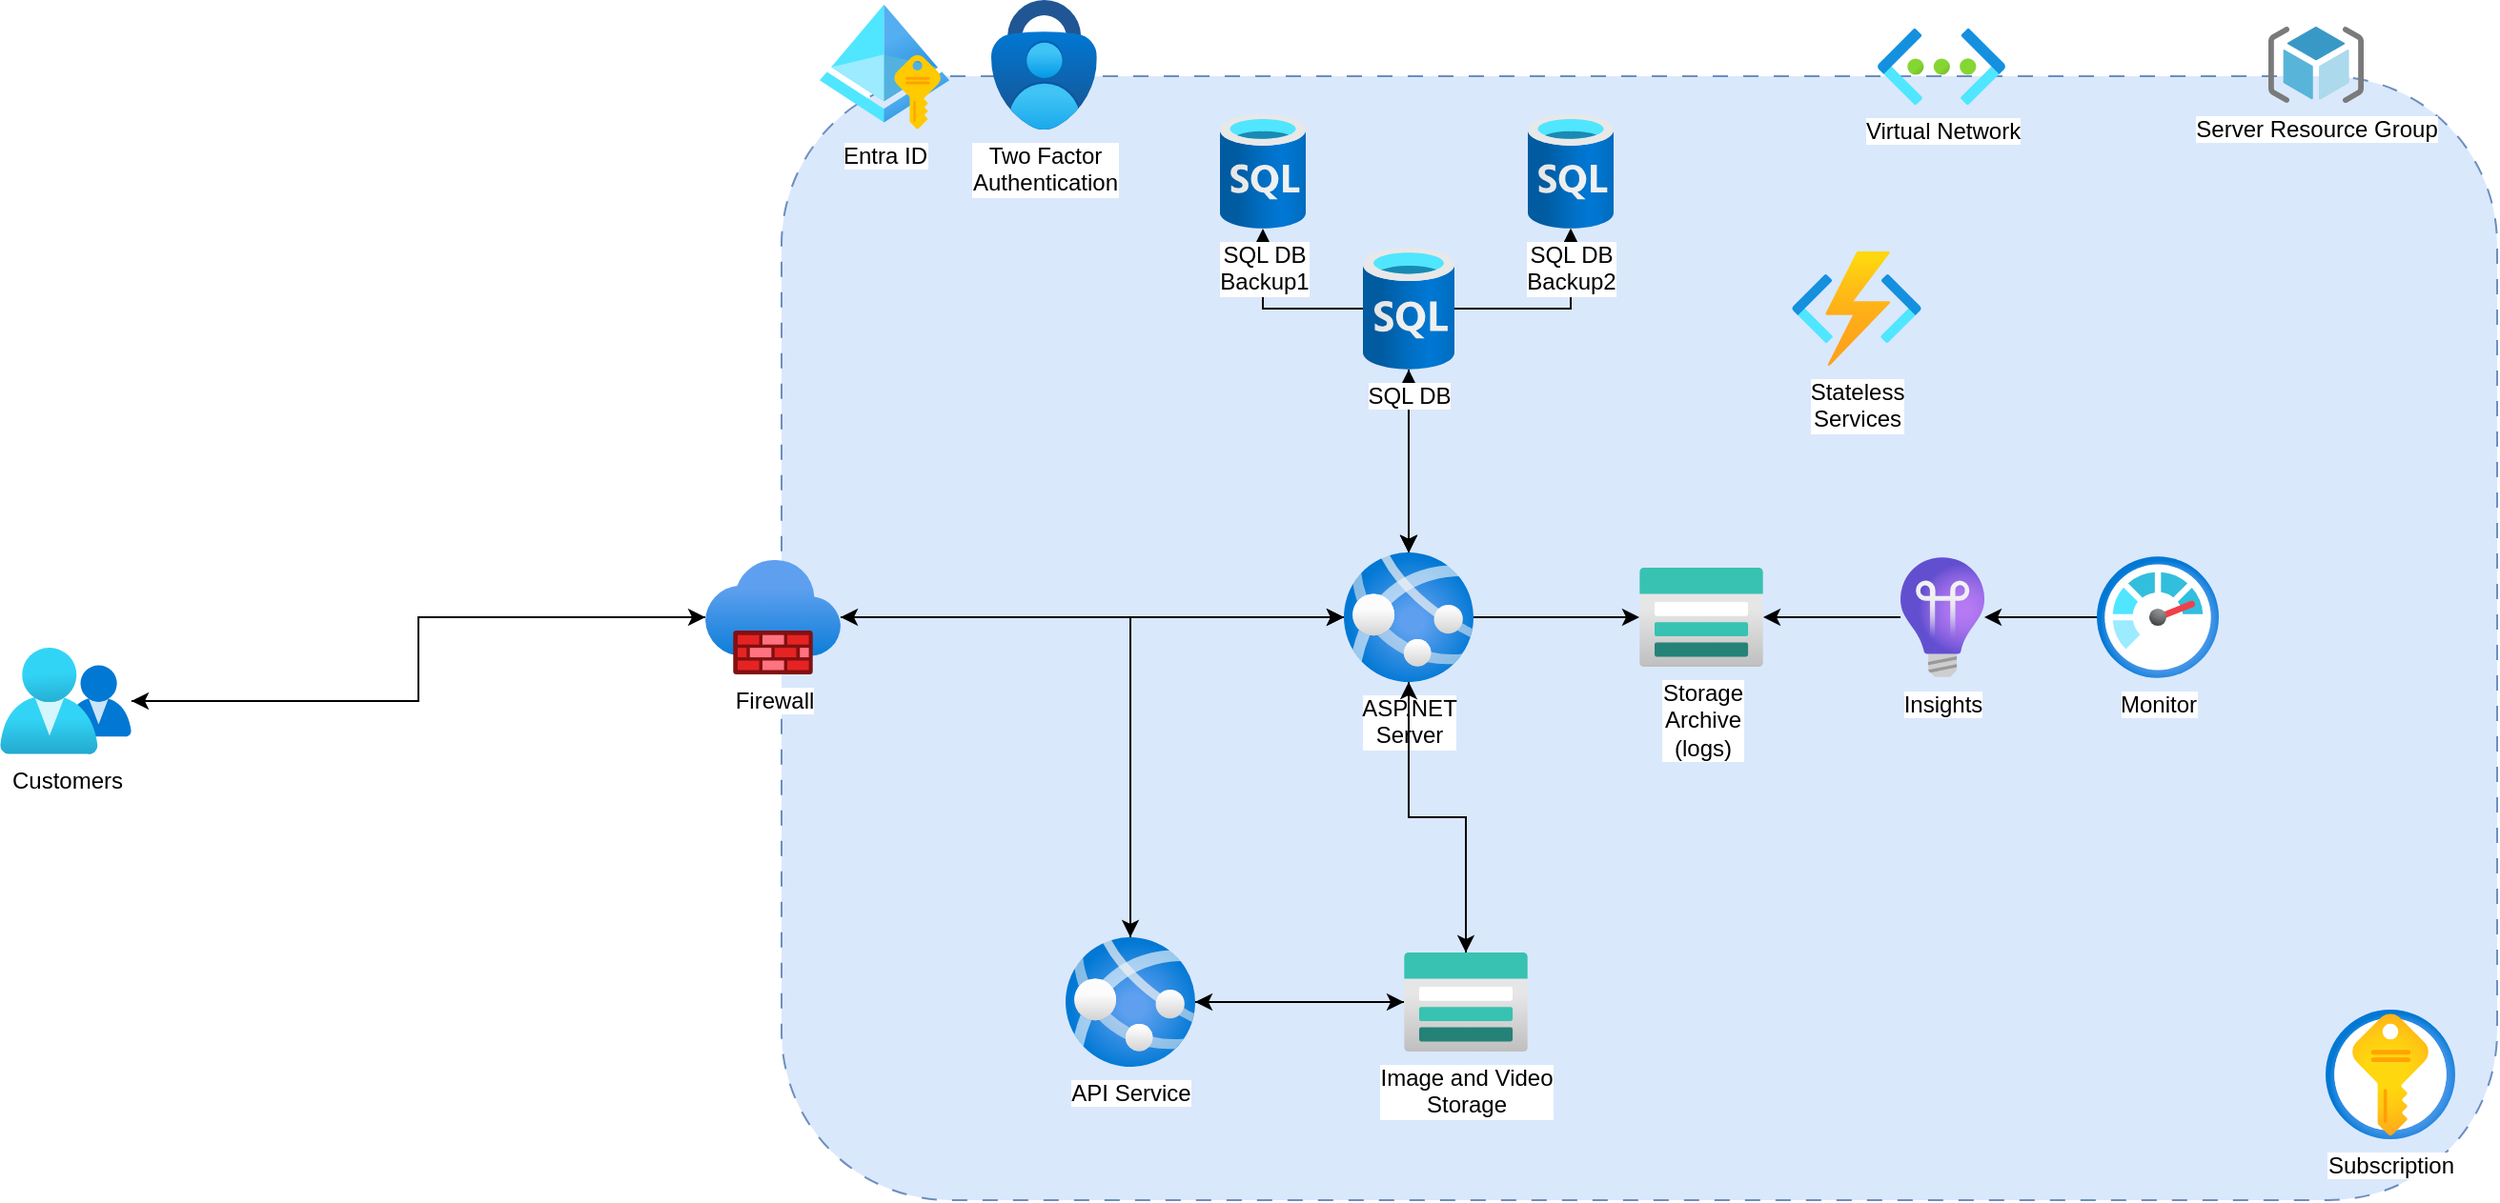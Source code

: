 <mxfile version="24.8.4">
  <diagram name="Page-1" id="ZXk7hY_ghq9j1ZZQl5W6">
    <mxGraphModel grid="1" page="1" gridSize="10" guides="1" tooltips="1" connect="1" arrows="1" fold="1" pageScale="1" pageWidth="827" pageHeight="1169" math="0" shadow="0">
      <root>
        <mxCell id="0" />
        <mxCell id="1" parent="0" />
        <mxCell id="afQiR2jxb-9690W_Wukd-1" value="" style="rounded=1;whiteSpace=wrap;html=1;dashed=1;dashPattern=8 8;fillColor=#dae8fc;strokeColor=#6c8ebf;" vertex="1" parent="1">
          <mxGeometry x="610" y="180" width="900" height="590" as="geometry" />
        </mxCell>
        <mxCell id="_nDkVg6i3uFfHcbCRTqA-8" value="Entra ID" style="image;aspect=fixed;html=1;points=[];align=center;fontSize=12;image=img/lib/azure2/identity/Managed_Identities.svg;" vertex="1" parent="1">
          <mxGeometry x="630" y="142" width="68" height="66" as="geometry" />
        </mxCell>
        <mxCell id="_nDkVg6i3uFfHcbCRTqA-12" value="Two Factor&lt;div&gt;Authentication&lt;/div&gt;" style="image;aspect=fixed;html=1;points=[];align=center;fontSize=12;image=img/lib/azure2/security/Multifactor_Authentication.svg;" vertex="1" parent="1">
          <mxGeometry x="720" y="140" width="55.4" height="68" as="geometry" />
        </mxCell>
        <mxCell id="_nDkVg6i3uFfHcbCRTqA-29" value="" style="edgeStyle=orthogonalEdgeStyle;rounded=0;orthogonalLoop=1;jettySize=auto;html=1;" edge="1" parent="1" source="_nDkVg6i3uFfHcbCRTqA-27" target="_nDkVg6i3uFfHcbCRTqA-28">
          <mxGeometry relative="1" as="geometry" />
        </mxCell>
        <mxCell id="_nDkVg6i3uFfHcbCRTqA-37" value="" style="edgeStyle=orthogonalEdgeStyle;rounded=0;orthogonalLoop=1;jettySize=auto;html=1;" edge="1" parent="1" source="_nDkVg6i3uFfHcbCRTqA-27" target="_nDkVg6i3uFfHcbCRTqA-36">
          <mxGeometry relative="1" as="geometry" />
        </mxCell>
        <mxCell id="_nDkVg6i3uFfHcbCRTqA-50" value="" style="edgeStyle=orthogonalEdgeStyle;rounded=0;orthogonalLoop=1;jettySize=auto;html=1;" edge="1" parent="1" source="_nDkVg6i3uFfHcbCRTqA-27" target="_nDkVg6i3uFfHcbCRTqA-48">
          <mxGeometry relative="1" as="geometry" />
        </mxCell>
        <mxCell id="afQiR2jxb-9690W_Wukd-11" value="" style="edgeStyle=orthogonalEdgeStyle;rounded=0;orthogonalLoop=1;jettySize=auto;html=1;" edge="1" parent="1" source="_nDkVg6i3uFfHcbCRTqA-27" target="afQiR2jxb-9690W_Wukd-3">
          <mxGeometry relative="1" as="geometry" />
        </mxCell>
        <mxCell id="w4UefRB-BBMqTIZNiH8r-3" value="" style="edgeStyle=orthogonalEdgeStyle;rounded=0;orthogonalLoop=1;jettySize=auto;html=1;" edge="1" parent="1" source="_nDkVg6i3uFfHcbCRTqA-27" target="_nDkVg6i3uFfHcbCRTqA-31">
          <mxGeometry relative="1" as="geometry" />
        </mxCell>
        <mxCell id="_nDkVg6i3uFfHcbCRTqA-27" value="ASP.NET&lt;div&gt;Server&lt;/div&gt;" style="image;aspect=fixed;html=1;points=[];align=center;fontSize=12;image=img/lib/azure2/app_services/App_Services.svg;" vertex="1" parent="1">
          <mxGeometry x="905" y="430" width="68" height="68" as="geometry" />
        </mxCell>
        <mxCell id="_nDkVg6i3uFfHcbCRTqA-30" value="" style="edgeStyle=orthogonalEdgeStyle;rounded=0;orthogonalLoop=1;jettySize=auto;html=1;" edge="1" parent="1" source="_nDkVg6i3uFfHcbCRTqA-28" target="_nDkVg6i3uFfHcbCRTqA-27">
          <mxGeometry relative="1" as="geometry">
            <Array as="points">
              <mxPoint x="793" y="464" />
            </Array>
          </mxGeometry>
        </mxCell>
        <mxCell id="w4UefRB-BBMqTIZNiH8r-1" value="" style="edgeStyle=orthogonalEdgeStyle;rounded=0;orthogonalLoop=1;jettySize=auto;html=1;" edge="1" parent="1" source="_nDkVg6i3uFfHcbCRTqA-28" target="_nDkVg6i3uFfHcbCRTqA-31">
          <mxGeometry relative="1" as="geometry" />
        </mxCell>
        <mxCell id="_nDkVg6i3uFfHcbCRTqA-28" value="API Service" style="image;aspect=fixed;html=1;points=[];align=center;fontSize=12;image=img/lib/azure2/app_services/App_Services.svg;" vertex="1" parent="1">
          <mxGeometry x="759" y="632" width="68" height="68" as="geometry" />
        </mxCell>
        <mxCell id="_nDkVg6i3uFfHcbCRTqA-32" value="" style="edgeStyle=orthogonalEdgeStyle;rounded=0;orthogonalLoop=1;jettySize=auto;html=1;" edge="1" parent="1" source="_nDkVg6i3uFfHcbCRTqA-31" target="_nDkVg6i3uFfHcbCRTqA-27">
          <mxGeometry relative="1" as="geometry" />
        </mxCell>
        <mxCell id="w4UefRB-BBMqTIZNiH8r-2" value="" style="edgeStyle=orthogonalEdgeStyle;rounded=0;orthogonalLoop=1;jettySize=auto;html=1;" edge="1" parent="1" source="_nDkVg6i3uFfHcbCRTqA-31" target="_nDkVg6i3uFfHcbCRTqA-28">
          <mxGeometry relative="1" as="geometry" />
        </mxCell>
        <mxCell id="_nDkVg6i3uFfHcbCRTqA-31" value="Image and Video&lt;div&gt;Storage&lt;/div&gt;" style="image;aspect=fixed;html=1;points=[];align=center;fontSize=12;image=img/lib/azure2/storage/Storage_Accounts.svg;" vertex="1" parent="1">
          <mxGeometry x="936.5" y="640" width="65" height="52" as="geometry" />
        </mxCell>
        <mxCell id="_nDkVg6i3uFfHcbCRTqA-34" value="Stateless&lt;div&gt;Services&lt;/div&gt;" style="image;aspect=fixed;html=1;points=[];align=center;fontSize=12;image=img/lib/azure2/compute/Function_Apps.svg;" vertex="1" parent="1">
          <mxGeometry x="1140" y="272" width="68" height="60" as="geometry" />
        </mxCell>
        <mxCell id="_nDkVg6i3uFfHcbCRTqA-38" value="" style="edgeStyle=orthogonalEdgeStyle;rounded=0;orthogonalLoop=1;jettySize=auto;html=1;" edge="1" parent="1" source="_nDkVg6i3uFfHcbCRTqA-36" target="_nDkVg6i3uFfHcbCRTqA-27">
          <mxGeometry relative="1" as="geometry" />
        </mxCell>
        <mxCell id="_nDkVg6i3uFfHcbCRTqA-39" value="" style="edgeStyle=orthogonalEdgeStyle;rounded=0;orthogonalLoop=1;jettySize=auto;html=1;" edge="1" parent="1" source="_nDkVg6i3uFfHcbCRTqA-36" target="_nDkVg6i3uFfHcbCRTqA-27">
          <mxGeometry relative="1" as="geometry" />
        </mxCell>
        <mxCell id="_nDkVg6i3uFfHcbCRTqA-40" value="" style="edgeStyle=orthogonalEdgeStyle;rounded=0;orthogonalLoop=1;jettySize=auto;html=1;" edge="1" parent="1" source="_nDkVg6i3uFfHcbCRTqA-36" target="_nDkVg6i3uFfHcbCRTqA-27">
          <mxGeometry relative="1" as="geometry" />
        </mxCell>
        <mxCell id="_nDkVg6i3uFfHcbCRTqA-41" value="" style="edgeStyle=orthogonalEdgeStyle;rounded=0;orthogonalLoop=1;jettySize=auto;html=1;" edge="1" parent="1" source="_nDkVg6i3uFfHcbCRTqA-36" target="_nDkVg6i3uFfHcbCRTqA-27">
          <mxGeometry relative="1" as="geometry" />
        </mxCell>
        <mxCell id="_nDkVg6i3uFfHcbCRTqA-43" value="" style="edgeStyle=orthogonalEdgeStyle;rounded=0;orthogonalLoop=1;jettySize=auto;html=1;" edge="1" parent="1" source="_nDkVg6i3uFfHcbCRTqA-36" target="_nDkVg6i3uFfHcbCRTqA-42">
          <mxGeometry relative="1" as="geometry" />
        </mxCell>
        <mxCell id="_nDkVg6i3uFfHcbCRTqA-45" value="" style="edgeStyle=orthogonalEdgeStyle;rounded=0;orthogonalLoop=1;jettySize=auto;html=1;" edge="1" parent="1" source="_nDkVg6i3uFfHcbCRTqA-36" target="_nDkVg6i3uFfHcbCRTqA-42">
          <mxGeometry relative="1" as="geometry" />
        </mxCell>
        <mxCell id="_nDkVg6i3uFfHcbCRTqA-47" value="" style="edgeStyle=orthogonalEdgeStyle;rounded=0;orthogonalLoop=1;jettySize=auto;html=1;" edge="1" parent="1" source="_nDkVg6i3uFfHcbCRTqA-36" target="_nDkVg6i3uFfHcbCRTqA-44">
          <mxGeometry relative="1" as="geometry" />
        </mxCell>
        <mxCell id="_nDkVg6i3uFfHcbCRTqA-36" value="SQL DB" style="image;aspect=fixed;html=1;points=[];align=center;fontSize=12;image=img/lib/azure2/databases/SQL_Database.svg;" vertex="1" parent="1">
          <mxGeometry x="915" y="270" width="48" height="64" as="geometry" />
        </mxCell>
        <mxCell id="_nDkVg6i3uFfHcbCRTqA-42" value="SQL DB&lt;div&gt;Backup2&lt;/div&gt;" style="image;aspect=fixed;html=1;points=[];align=center;fontSize=12;image=img/lib/azure2/databases/SQL_Database.svg;" vertex="1" parent="1">
          <mxGeometry x="1001.5" y="200" width="45" height="60" as="geometry" />
        </mxCell>
        <mxCell id="_nDkVg6i3uFfHcbCRTqA-44" value="SQL DB&lt;div&gt;Backup1&lt;/div&gt;" style="image;aspect=fixed;html=1;points=[];align=center;fontSize=12;image=img/lib/azure2/databases/SQL_Database.svg;" vertex="1" parent="1">
          <mxGeometry x="840" y="200" width="45" height="60" as="geometry" />
        </mxCell>
        <mxCell id="_nDkVg6i3uFfHcbCRTqA-48" value="Storage&lt;div&gt;Archive&lt;/div&gt;&lt;div&gt;(logs)&lt;/div&gt;" style="image;aspect=fixed;html=1;points=[];align=center;fontSize=12;image=img/lib/azure2/storage/Storage_Accounts.svg;" vertex="1" parent="1">
          <mxGeometry x="1060" y="438" width="65" height="52" as="geometry" />
        </mxCell>
        <mxCell id="afQiR2jxb-9690W_Wukd-10" value="" style="edgeStyle=orthogonalEdgeStyle;rounded=0;orthogonalLoop=1;jettySize=auto;html=1;" edge="1" parent="1" source="afQiR2jxb-9690W_Wukd-3" target="afQiR2jxb-9690W_Wukd-8">
          <mxGeometry relative="1" as="geometry" />
        </mxCell>
        <mxCell id="afQiR2jxb-9690W_Wukd-12" value="" style="edgeStyle=orthogonalEdgeStyle;rounded=0;orthogonalLoop=1;jettySize=auto;html=1;" edge="1" parent="1" source="afQiR2jxb-9690W_Wukd-3" target="_nDkVg6i3uFfHcbCRTqA-27">
          <mxGeometry relative="1" as="geometry" />
        </mxCell>
        <mxCell id="afQiR2jxb-9690W_Wukd-3" value="Firewall" style="image;aspect=fixed;html=1;points=[];align=center;fontSize=12;image=img/lib/azure2/networking/Firewalls.svg;" vertex="1" parent="1">
          <mxGeometry x="570" y="434" width="71" height="60" as="geometry" />
        </mxCell>
        <mxCell id="afQiR2jxb-9690W_Wukd-4" value="Server Resource Group" style="image;sketch=0;aspect=fixed;html=1;points=[];align=center;fontSize=12;image=img/lib/mscae/ResourceGroup.svg;" vertex="1" parent="1">
          <mxGeometry x="1390" y="154" width="50" height="40" as="geometry" />
        </mxCell>
        <mxCell id="afQiR2jxb-9690W_Wukd-5" value="Subscription" style="image;aspect=fixed;html=1;points=[];align=center;fontSize=12;image=img/lib/azure2/security/Key_Vaults.svg;" vertex="1" parent="1">
          <mxGeometry x="1420" y="670" width="68" height="68" as="geometry" />
        </mxCell>
        <mxCell id="afQiR2jxb-9690W_Wukd-14" value="" style="edgeStyle=orthogonalEdgeStyle;rounded=0;orthogonalLoop=1;jettySize=auto;html=1;" edge="1" parent="1" source="afQiR2jxb-9690W_Wukd-6" target="afQiR2jxb-9690W_Wukd-7">
          <mxGeometry relative="1" as="geometry" />
        </mxCell>
        <mxCell id="afQiR2jxb-9690W_Wukd-6" value="Monitor" style="image;aspect=fixed;html=1;points=[];align=center;fontSize=12;image=img/lib/azure2/management_governance/Monitor.svg;" vertex="1" parent="1">
          <mxGeometry x="1300" y="432" width="64" height="64" as="geometry" />
        </mxCell>
        <mxCell id="afQiR2jxb-9690W_Wukd-13" value="" style="edgeStyle=orthogonalEdgeStyle;rounded=0;orthogonalLoop=1;jettySize=auto;html=1;" edge="1" parent="1" source="afQiR2jxb-9690W_Wukd-7" target="_nDkVg6i3uFfHcbCRTqA-48">
          <mxGeometry relative="1" as="geometry" />
        </mxCell>
        <mxCell id="afQiR2jxb-9690W_Wukd-7" value="Insights" style="image;aspect=fixed;html=1;points=[];align=center;fontSize=12;image=img/lib/azure2/devops/Application_Insights.svg;" vertex="1" parent="1">
          <mxGeometry x="1197" y="432.5" width="44" height="63" as="geometry" />
        </mxCell>
        <mxCell id="afQiR2jxb-9690W_Wukd-9" value="" style="edgeStyle=orthogonalEdgeStyle;rounded=0;orthogonalLoop=1;jettySize=auto;html=1;" edge="1" parent="1" source="afQiR2jxb-9690W_Wukd-8" target="afQiR2jxb-9690W_Wukd-3">
          <mxGeometry relative="1" as="geometry" />
        </mxCell>
        <mxCell id="afQiR2jxb-9690W_Wukd-8" value="Customers" style="image;aspect=fixed;html=1;points=[];align=center;fontSize=12;image=img/lib/azure2/management_governance/My_Customers.svg;" vertex="1" parent="1">
          <mxGeometry x="200" y="480" width="69" height="56.0" as="geometry" />
        </mxCell>
        <mxCell id="w4UefRB-BBMqTIZNiH8r-4" value="Virtual Network" style="image;aspect=fixed;html=1;points=[];align=center;fontSize=12;image=img/lib/azure2/networking/Virtual_Networks.svg;" vertex="1" parent="1">
          <mxGeometry x="1185" y="155" width="67" height="40" as="geometry" />
        </mxCell>
      </root>
    </mxGraphModel>
  </diagram>
</mxfile>
